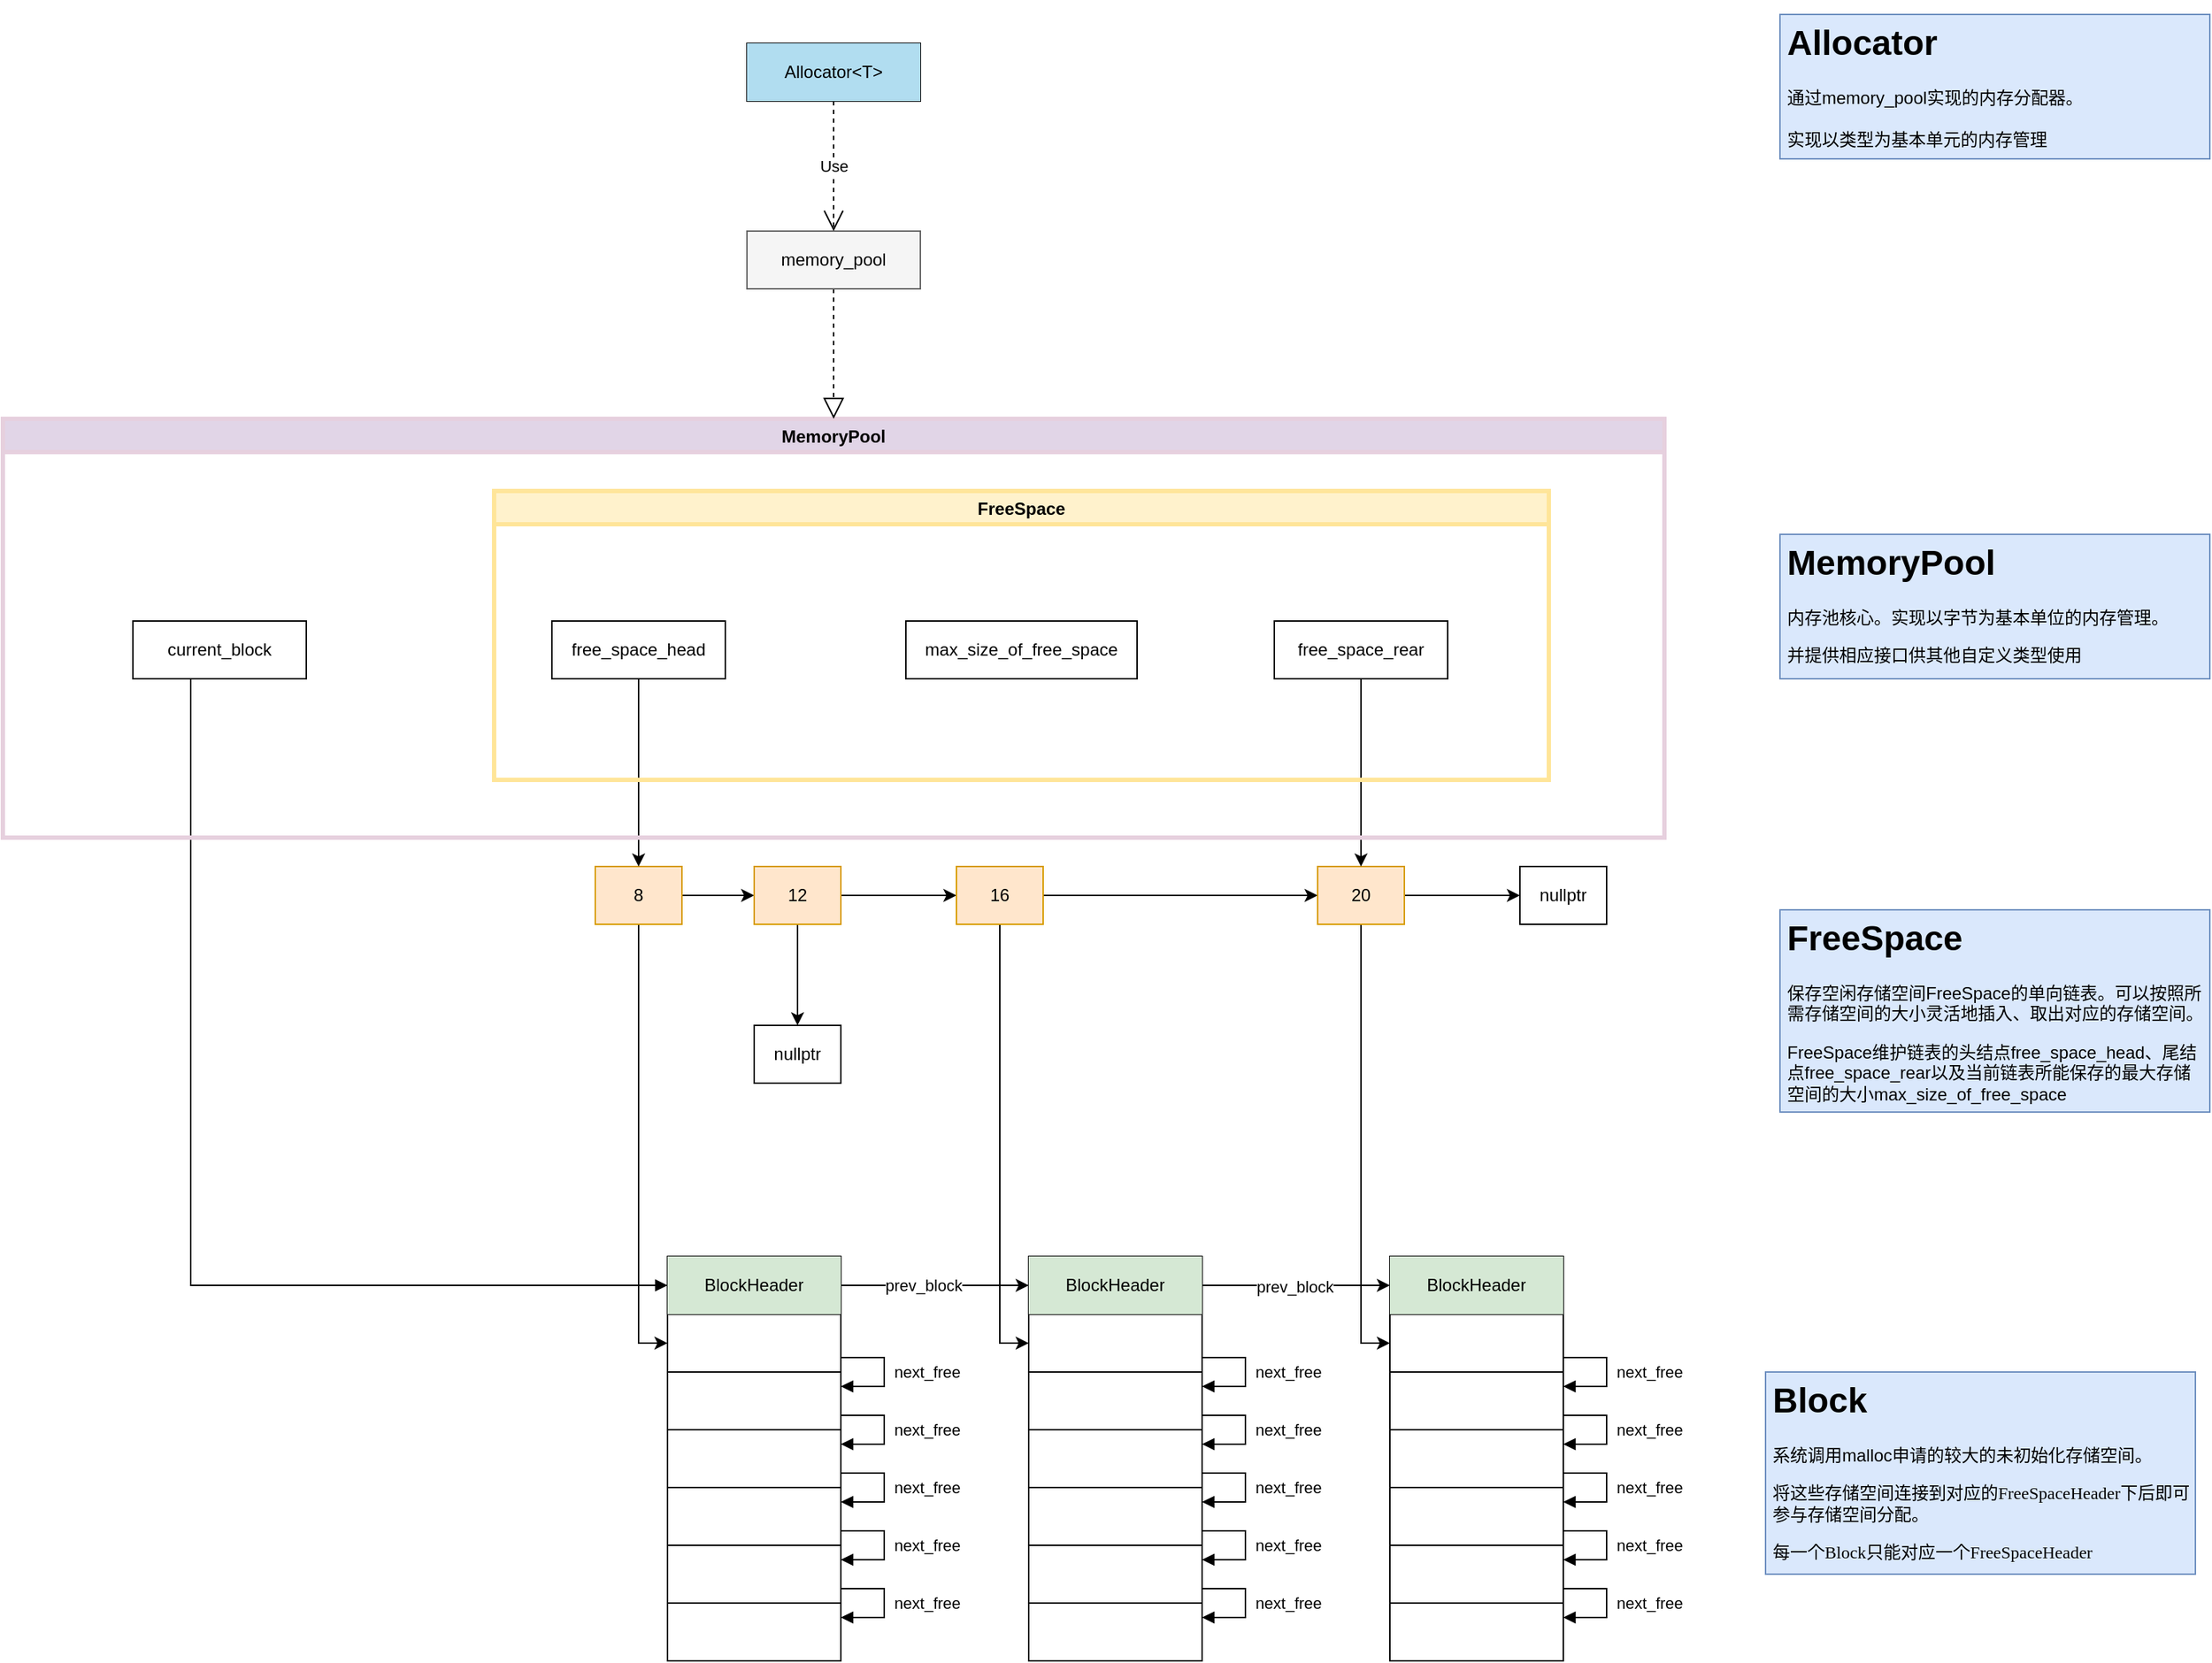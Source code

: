 <mxfile version="23.1.5" type="device">
  <diagram name="第 1 页" id="DGuScUqG852WtrDvt6sy">
    <mxGraphModel dx="2812" dy="2137" grid="1" gridSize="10" guides="1" tooltips="1" connect="1" arrows="1" fold="1" page="1" pageScale="1" pageWidth="827" pageHeight="1169" math="0" shadow="0">
      <root>
        <mxCell id="0" />
        <mxCell id="1" parent="0" />
        <mxCell id="NSBeQm-b7BAjYkCCzyBj-1" value="" style="shape=table;startSize=0;container=1;collapsible=0;childLayout=tableLayout;" vertex="1" parent="1">
          <mxGeometry x="660" y="280" width="120" height="280" as="geometry" />
        </mxCell>
        <mxCell id="NSBeQm-b7BAjYkCCzyBj-2" value="" style="shape=tableRow;horizontal=0;startSize=0;swimlaneHead=0;swimlaneBody=0;strokeColor=inherit;top=0;left=0;bottom=0;right=0;collapsible=0;dropTarget=0;fillColor=none;points=[[0,0.5],[1,0.5]];portConstraint=eastwest;" vertex="1" parent="NSBeQm-b7BAjYkCCzyBj-1">
          <mxGeometry width="120" height="40" as="geometry" />
        </mxCell>
        <mxCell id="NSBeQm-b7BAjYkCCzyBj-3" value="BlockHeader" style="shape=partialRectangle;html=1;whiteSpace=wrap;connectable=0;strokeColor=#82b366;overflow=hidden;fillColor=#d5e8d4;top=0;left=0;bottom=0;right=0;pointerEvents=1;" vertex="1" parent="NSBeQm-b7BAjYkCCzyBj-2">
          <mxGeometry width="120" height="40" as="geometry">
            <mxRectangle width="120" height="40" as="alternateBounds" />
          </mxGeometry>
        </mxCell>
        <mxCell id="NSBeQm-b7BAjYkCCzyBj-4" value="" style="shape=tableRow;horizontal=0;startSize=0;swimlaneHead=0;swimlaneBody=0;strokeColor=inherit;top=0;left=0;bottom=0;right=0;collapsible=0;dropTarget=0;fillColor=none;points=[[0,0.5],[1,0.5]];portConstraint=eastwest;" vertex="1" parent="NSBeQm-b7BAjYkCCzyBj-1">
          <mxGeometry y="40" width="120" height="40" as="geometry" />
        </mxCell>
        <mxCell id="NSBeQm-b7BAjYkCCzyBj-5" value="" style="shape=partialRectangle;html=1;whiteSpace=wrap;connectable=0;strokeColor=inherit;overflow=hidden;fillColor=none;top=0;left=0;bottom=0;right=0;pointerEvents=1;" vertex="1" parent="NSBeQm-b7BAjYkCCzyBj-4">
          <mxGeometry width="120" height="40" as="geometry">
            <mxRectangle width="120" height="40" as="alternateBounds" />
          </mxGeometry>
        </mxCell>
        <mxCell id="NSBeQm-b7BAjYkCCzyBj-6" value="" style="shape=tableRow;horizontal=0;startSize=0;swimlaneHead=0;swimlaneBody=0;strokeColor=inherit;top=0;left=0;bottom=0;right=0;collapsible=0;dropTarget=0;fillColor=none;points=[[0,0.5],[1,0.5]];portConstraint=eastwest;" vertex="1" parent="NSBeQm-b7BAjYkCCzyBj-1">
          <mxGeometry y="80" width="120" height="40" as="geometry" />
        </mxCell>
        <mxCell id="NSBeQm-b7BAjYkCCzyBj-7" value="" style="shape=partialRectangle;html=1;whiteSpace=wrap;connectable=0;strokeColor=inherit;overflow=hidden;fillColor=none;top=0;left=0;bottom=0;right=0;pointerEvents=1;" vertex="1" parent="NSBeQm-b7BAjYkCCzyBj-6">
          <mxGeometry width="120" height="40" as="geometry">
            <mxRectangle width="120" height="40" as="alternateBounds" />
          </mxGeometry>
        </mxCell>
        <mxCell id="NSBeQm-b7BAjYkCCzyBj-8" value="" style="shape=tableRow;horizontal=0;startSize=0;swimlaneHead=0;swimlaneBody=0;strokeColor=inherit;top=0;left=0;bottom=0;right=0;collapsible=0;dropTarget=0;fillColor=none;points=[[0,0.5],[1,0.5]];portConstraint=eastwest;" vertex="1" parent="NSBeQm-b7BAjYkCCzyBj-1">
          <mxGeometry y="120" width="120" height="40" as="geometry" />
        </mxCell>
        <mxCell id="NSBeQm-b7BAjYkCCzyBj-9" value="" style="shape=partialRectangle;html=1;whiteSpace=wrap;connectable=0;strokeColor=inherit;overflow=hidden;fillColor=none;top=0;left=0;bottom=0;right=0;pointerEvents=1;" vertex="1" parent="NSBeQm-b7BAjYkCCzyBj-8">
          <mxGeometry width="120" height="40" as="geometry">
            <mxRectangle width="120" height="40" as="alternateBounds" />
          </mxGeometry>
        </mxCell>
        <mxCell id="NSBeQm-b7BAjYkCCzyBj-10" value="" style="shape=tableRow;horizontal=0;startSize=0;swimlaneHead=0;swimlaneBody=0;strokeColor=inherit;top=0;left=0;bottom=0;right=0;collapsible=0;dropTarget=0;fillColor=none;points=[[0,0.5],[1,0.5]];portConstraint=eastwest;" vertex="1" parent="NSBeQm-b7BAjYkCCzyBj-1">
          <mxGeometry y="160" width="120" height="40" as="geometry" />
        </mxCell>
        <mxCell id="NSBeQm-b7BAjYkCCzyBj-11" value="" style="shape=partialRectangle;html=1;whiteSpace=wrap;connectable=0;strokeColor=inherit;overflow=hidden;fillColor=none;top=0;left=0;bottom=0;right=0;pointerEvents=1;" vertex="1" parent="NSBeQm-b7BAjYkCCzyBj-10">
          <mxGeometry width="120" height="40" as="geometry">
            <mxRectangle width="120" height="40" as="alternateBounds" />
          </mxGeometry>
        </mxCell>
        <mxCell id="NSBeQm-b7BAjYkCCzyBj-12" value="" style="shape=tableRow;horizontal=0;startSize=0;swimlaneHead=0;swimlaneBody=0;strokeColor=inherit;top=0;left=0;bottom=0;right=0;collapsible=0;dropTarget=0;fillColor=none;points=[[0,0.5],[1,0.5]];portConstraint=eastwest;" vertex="1" parent="NSBeQm-b7BAjYkCCzyBj-1">
          <mxGeometry y="200" width="120" height="40" as="geometry" />
        </mxCell>
        <mxCell id="NSBeQm-b7BAjYkCCzyBj-13" value="" style="shape=partialRectangle;html=1;whiteSpace=wrap;connectable=0;strokeColor=inherit;overflow=hidden;fillColor=none;top=0;left=0;bottom=0;right=0;pointerEvents=1;" vertex="1" parent="NSBeQm-b7BAjYkCCzyBj-12">
          <mxGeometry width="120" height="40" as="geometry">
            <mxRectangle width="120" height="40" as="alternateBounds" />
          </mxGeometry>
        </mxCell>
        <mxCell id="NSBeQm-b7BAjYkCCzyBj-14" value="" style="shape=tableRow;horizontal=0;startSize=0;swimlaneHead=0;swimlaneBody=0;strokeColor=inherit;top=0;left=0;bottom=0;right=0;collapsible=0;dropTarget=0;fillColor=none;points=[[0,0.5],[1,0.5]];portConstraint=eastwest;" vertex="1" parent="NSBeQm-b7BAjYkCCzyBj-1">
          <mxGeometry y="240" width="120" height="40" as="geometry" />
        </mxCell>
        <mxCell id="NSBeQm-b7BAjYkCCzyBj-15" value="" style="shape=partialRectangle;html=1;whiteSpace=wrap;connectable=0;strokeColor=inherit;overflow=hidden;fillColor=none;top=0;left=0;bottom=0;right=0;pointerEvents=1;" vertex="1" parent="NSBeQm-b7BAjYkCCzyBj-14">
          <mxGeometry width="120" height="40" as="geometry">
            <mxRectangle width="120" height="40" as="alternateBounds" />
          </mxGeometry>
        </mxCell>
        <mxCell id="NSBeQm-b7BAjYkCCzyBj-130" value="&amp;nbsp;next_free" style="html=1;align=left;spacingLeft=2;endArrow=block;rounded=0;edgeStyle=orthogonalEdgeStyle;curved=0;rounded=0;" edge="1" parent="NSBeQm-b7BAjYkCCzyBj-1" source="NSBeQm-b7BAjYkCCzyBj-4" target="NSBeQm-b7BAjYkCCzyBj-6">
          <mxGeometry relative="1" as="geometry">
            <mxPoint x="120" y="70" as="sourcePoint" />
            <Array as="points">
              <mxPoint x="150" y="70" />
              <mxPoint x="150" y="90" />
            </Array>
            <mxPoint x="120" y="90" as="targetPoint" />
          </mxGeometry>
        </mxCell>
        <mxCell id="NSBeQm-b7BAjYkCCzyBj-131" value="&amp;nbsp;next_free" style="html=1;align=left;spacingLeft=2;endArrow=block;rounded=0;edgeStyle=orthogonalEdgeStyle;curved=0;rounded=0;" edge="1" parent="NSBeQm-b7BAjYkCCzyBj-1" source="NSBeQm-b7BAjYkCCzyBj-6" target="NSBeQm-b7BAjYkCCzyBj-8">
          <mxGeometry relative="1" as="geometry">
            <mxPoint x="120" y="110" as="sourcePoint" />
            <Array as="points">
              <mxPoint x="150" y="110" />
              <mxPoint x="150" y="130" />
            </Array>
            <mxPoint x="120" y="130" as="targetPoint" />
          </mxGeometry>
        </mxCell>
        <mxCell id="NSBeQm-b7BAjYkCCzyBj-132" value="&amp;nbsp;next_free" style="html=1;align=left;spacingLeft=2;endArrow=block;rounded=0;edgeStyle=orthogonalEdgeStyle;curved=0;rounded=0;" edge="1" parent="NSBeQm-b7BAjYkCCzyBj-1" source="NSBeQm-b7BAjYkCCzyBj-8" target="NSBeQm-b7BAjYkCCzyBj-10">
          <mxGeometry relative="1" as="geometry">
            <mxPoint x="120" y="150" as="sourcePoint" />
            <Array as="points">
              <mxPoint x="150" y="150" />
              <mxPoint x="150" y="170" />
            </Array>
            <mxPoint x="120" y="170" as="targetPoint" />
          </mxGeometry>
        </mxCell>
        <mxCell id="NSBeQm-b7BAjYkCCzyBj-133" value="&amp;nbsp;next_free" style="html=1;align=left;spacingLeft=2;endArrow=block;rounded=0;edgeStyle=orthogonalEdgeStyle;curved=0;rounded=0;" edge="1" parent="NSBeQm-b7BAjYkCCzyBj-1" source="NSBeQm-b7BAjYkCCzyBj-10" target="NSBeQm-b7BAjYkCCzyBj-12">
          <mxGeometry relative="1" as="geometry">
            <mxPoint x="120" y="190" as="sourcePoint" />
            <Array as="points">
              <mxPoint x="150" y="190" />
              <mxPoint x="150" y="210" />
            </Array>
            <mxPoint x="120" y="210" as="targetPoint" />
          </mxGeometry>
        </mxCell>
        <mxCell id="NSBeQm-b7BAjYkCCzyBj-134" value="&amp;nbsp;next_free" style="html=1;align=left;spacingLeft=2;endArrow=block;rounded=0;edgeStyle=orthogonalEdgeStyle;curved=0;rounded=0;" edge="1" parent="NSBeQm-b7BAjYkCCzyBj-1" source="NSBeQm-b7BAjYkCCzyBj-12" target="NSBeQm-b7BAjYkCCzyBj-14">
          <mxGeometry relative="1" as="geometry">
            <mxPoint x="120" y="230" as="sourcePoint" />
            <Array as="points">
              <mxPoint x="150" y="230" />
              <mxPoint x="150" y="250" />
            </Array>
            <mxPoint x="120" y="250" as="targetPoint" />
          </mxGeometry>
        </mxCell>
        <mxCell id="NSBeQm-b7BAjYkCCzyBj-16" value="" style="shape=table;startSize=0;container=1;collapsible=0;childLayout=tableLayout;" vertex="1" parent="1">
          <mxGeometry x="410" y="280" width="120" height="280" as="geometry" />
        </mxCell>
        <mxCell id="NSBeQm-b7BAjYkCCzyBj-17" value="" style="shape=tableRow;horizontal=0;startSize=0;swimlaneHead=0;swimlaneBody=0;strokeColor=inherit;top=0;left=0;bottom=0;right=0;collapsible=0;dropTarget=0;fillColor=none;points=[[0,0.5],[1,0.5]];portConstraint=eastwest;" vertex="1" parent="NSBeQm-b7BAjYkCCzyBj-16">
          <mxGeometry width="120" height="40" as="geometry" />
        </mxCell>
        <mxCell id="NSBeQm-b7BAjYkCCzyBj-18" value="BlockHeader" style="shape=partialRectangle;html=1;whiteSpace=wrap;connectable=0;strokeColor=#82b366;overflow=hidden;fillColor=#d5e8d4;top=0;left=0;bottom=0;right=0;pointerEvents=1;" vertex="1" parent="NSBeQm-b7BAjYkCCzyBj-17">
          <mxGeometry width="120" height="40" as="geometry">
            <mxRectangle width="120" height="40" as="alternateBounds" />
          </mxGeometry>
        </mxCell>
        <mxCell id="NSBeQm-b7BAjYkCCzyBj-19" value="" style="shape=tableRow;horizontal=0;startSize=0;swimlaneHead=0;swimlaneBody=0;strokeColor=inherit;top=0;left=0;bottom=0;right=0;collapsible=0;dropTarget=0;fillColor=none;points=[[0,0.5],[1,0.5]];portConstraint=eastwest;" vertex="1" parent="NSBeQm-b7BAjYkCCzyBj-16">
          <mxGeometry y="40" width="120" height="40" as="geometry" />
        </mxCell>
        <mxCell id="NSBeQm-b7BAjYkCCzyBj-20" value="" style="shape=partialRectangle;html=1;whiteSpace=wrap;connectable=0;strokeColor=inherit;overflow=hidden;fillColor=none;top=0;left=0;bottom=0;right=0;pointerEvents=1;" vertex="1" parent="NSBeQm-b7BAjYkCCzyBj-19">
          <mxGeometry width="120" height="40" as="geometry">
            <mxRectangle width="120" height="40" as="alternateBounds" />
          </mxGeometry>
        </mxCell>
        <mxCell id="NSBeQm-b7BAjYkCCzyBj-21" value="" style="shape=tableRow;horizontal=0;startSize=0;swimlaneHead=0;swimlaneBody=0;strokeColor=inherit;top=0;left=0;bottom=0;right=0;collapsible=0;dropTarget=0;fillColor=none;points=[[0,0.5],[1,0.5]];portConstraint=eastwest;" vertex="1" parent="NSBeQm-b7BAjYkCCzyBj-16">
          <mxGeometry y="80" width="120" height="40" as="geometry" />
        </mxCell>
        <mxCell id="NSBeQm-b7BAjYkCCzyBj-22" value="" style="shape=partialRectangle;html=1;whiteSpace=wrap;connectable=0;strokeColor=inherit;overflow=hidden;fillColor=none;top=0;left=0;bottom=0;right=0;pointerEvents=1;" vertex="1" parent="NSBeQm-b7BAjYkCCzyBj-21">
          <mxGeometry width="120" height="40" as="geometry">
            <mxRectangle width="120" height="40" as="alternateBounds" />
          </mxGeometry>
        </mxCell>
        <mxCell id="NSBeQm-b7BAjYkCCzyBj-23" value="" style="shape=tableRow;horizontal=0;startSize=0;swimlaneHead=0;swimlaneBody=0;strokeColor=inherit;top=0;left=0;bottom=0;right=0;collapsible=0;dropTarget=0;fillColor=none;points=[[0,0.5],[1,0.5]];portConstraint=eastwest;" vertex="1" parent="NSBeQm-b7BAjYkCCzyBj-16">
          <mxGeometry y="120" width="120" height="40" as="geometry" />
        </mxCell>
        <mxCell id="NSBeQm-b7BAjYkCCzyBj-24" value="" style="shape=partialRectangle;html=1;whiteSpace=wrap;connectable=0;strokeColor=inherit;overflow=hidden;fillColor=none;top=0;left=0;bottom=0;right=0;pointerEvents=1;" vertex="1" parent="NSBeQm-b7BAjYkCCzyBj-23">
          <mxGeometry width="120" height="40" as="geometry">
            <mxRectangle width="120" height="40" as="alternateBounds" />
          </mxGeometry>
        </mxCell>
        <mxCell id="NSBeQm-b7BAjYkCCzyBj-25" value="" style="shape=tableRow;horizontal=0;startSize=0;swimlaneHead=0;swimlaneBody=0;strokeColor=inherit;top=0;left=0;bottom=0;right=0;collapsible=0;dropTarget=0;fillColor=none;points=[[0,0.5],[1,0.5]];portConstraint=eastwest;" vertex="1" parent="NSBeQm-b7BAjYkCCzyBj-16">
          <mxGeometry y="160" width="120" height="40" as="geometry" />
        </mxCell>
        <mxCell id="NSBeQm-b7BAjYkCCzyBj-26" value="" style="shape=partialRectangle;html=1;whiteSpace=wrap;connectable=0;strokeColor=inherit;overflow=hidden;fillColor=none;top=0;left=0;bottom=0;right=0;pointerEvents=1;" vertex="1" parent="NSBeQm-b7BAjYkCCzyBj-25">
          <mxGeometry width="120" height="40" as="geometry">
            <mxRectangle width="120" height="40" as="alternateBounds" />
          </mxGeometry>
        </mxCell>
        <mxCell id="NSBeQm-b7BAjYkCCzyBj-27" value="" style="shape=tableRow;horizontal=0;startSize=0;swimlaneHead=0;swimlaneBody=0;strokeColor=inherit;top=0;left=0;bottom=0;right=0;collapsible=0;dropTarget=0;fillColor=none;points=[[0,0.5],[1,0.5]];portConstraint=eastwest;" vertex="1" parent="NSBeQm-b7BAjYkCCzyBj-16">
          <mxGeometry y="200" width="120" height="40" as="geometry" />
        </mxCell>
        <mxCell id="NSBeQm-b7BAjYkCCzyBj-28" value="" style="shape=partialRectangle;html=1;whiteSpace=wrap;connectable=0;strokeColor=inherit;overflow=hidden;fillColor=none;top=0;left=0;bottom=0;right=0;pointerEvents=1;" vertex="1" parent="NSBeQm-b7BAjYkCCzyBj-27">
          <mxGeometry width="120" height="40" as="geometry">
            <mxRectangle width="120" height="40" as="alternateBounds" />
          </mxGeometry>
        </mxCell>
        <mxCell id="NSBeQm-b7BAjYkCCzyBj-29" value="" style="shape=tableRow;horizontal=0;startSize=0;swimlaneHead=0;swimlaneBody=0;strokeColor=inherit;top=0;left=0;bottom=0;right=0;collapsible=0;dropTarget=0;fillColor=none;points=[[0,0.5],[1,0.5]];portConstraint=eastwest;" vertex="1" parent="NSBeQm-b7BAjYkCCzyBj-16">
          <mxGeometry y="240" width="120" height="40" as="geometry" />
        </mxCell>
        <mxCell id="NSBeQm-b7BAjYkCCzyBj-30" value="" style="shape=partialRectangle;html=1;whiteSpace=wrap;connectable=0;strokeColor=inherit;overflow=hidden;fillColor=none;top=0;left=0;bottom=0;right=0;pointerEvents=1;" vertex="1" parent="NSBeQm-b7BAjYkCCzyBj-29">
          <mxGeometry width="120" height="40" as="geometry">
            <mxRectangle width="120" height="40" as="alternateBounds" />
          </mxGeometry>
        </mxCell>
        <mxCell id="NSBeQm-b7BAjYkCCzyBj-125" value="&amp;nbsp;next_free" style="html=1;align=left;spacingLeft=2;endArrow=block;rounded=0;edgeStyle=orthogonalEdgeStyle;curved=0;rounded=0;" edge="1" parent="NSBeQm-b7BAjYkCCzyBj-16" source="NSBeQm-b7BAjYkCCzyBj-19" target="NSBeQm-b7BAjYkCCzyBj-21">
          <mxGeometry relative="1" as="geometry">
            <mxPoint x="120" y="70" as="sourcePoint" />
            <Array as="points">
              <mxPoint x="150" y="70" />
              <mxPoint x="150" y="90" />
            </Array>
            <mxPoint x="120" y="90" as="targetPoint" />
          </mxGeometry>
        </mxCell>
        <mxCell id="NSBeQm-b7BAjYkCCzyBj-126" value="&amp;nbsp;next_free" style="html=1;align=left;spacingLeft=2;endArrow=block;rounded=0;edgeStyle=orthogonalEdgeStyle;curved=0;rounded=0;" edge="1" parent="NSBeQm-b7BAjYkCCzyBj-16" source="NSBeQm-b7BAjYkCCzyBj-21" target="NSBeQm-b7BAjYkCCzyBj-23">
          <mxGeometry relative="1" as="geometry">
            <mxPoint x="120" y="110" as="sourcePoint" />
            <Array as="points">
              <mxPoint x="150" y="110" />
              <mxPoint x="150" y="130" />
            </Array>
            <mxPoint x="120" y="130" as="targetPoint" />
          </mxGeometry>
        </mxCell>
        <mxCell id="NSBeQm-b7BAjYkCCzyBj-127" value="&amp;nbsp;next_free" style="html=1;align=left;spacingLeft=2;endArrow=block;rounded=0;edgeStyle=orthogonalEdgeStyle;curved=0;rounded=0;" edge="1" parent="NSBeQm-b7BAjYkCCzyBj-16" source="NSBeQm-b7BAjYkCCzyBj-23" target="NSBeQm-b7BAjYkCCzyBj-25">
          <mxGeometry relative="1" as="geometry">
            <mxPoint x="120" y="150" as="sourcePoint" />
            <Array as="points">
              <mxPoint x="150" y="150" />
              <mxPoint x="150" y="170" />
            </Array>
            <mxPoint x="120" y="170" as="targetPoint" />
          </mxGeometry>
        </mxCell>
        <mxCell id="NSBeQm-b7BAjYkCCzyBj-128" value="&amp;nbsp;next_free" style="html=1;align=left;spacingLeft=2;endArrow=block;rounded=0;edgeStyle=orthogonalEdgeStyle;curved=0;rounded=0;" edge="1" parent="NSBeQm-b7BAjYkCCzyBj-16" source="NSBeQm-b7BAjYkCCzyBj-25" target="NSBeQm-b7BAjYkCCzyBj-27">
          <mxGeometry relative="1" as="geometry">
            <mxPoint x="120" y="190" as="sourcePoint" />
            <Array as="points">
              <mxPoint x="150" y="190" />
              <mxPoint x="150" y="210" />
            </Array>
            <mxPoint x="120" y="210" as="targetPoint" />
          </mxGeometry>
        </mxCell>
        <mxCell id="NSBeQm-b7BAjYkCCzyBj-129" value="&amp;nbsp;next_free" style="html=1;align=left;spacingLeft=2;endArrow=block;rounded=0;edgeStyle=orthogonalEdgeStyle;curved=0;rounded=0;" edge="1" parent="NSBeQm-b7BAjYkCCzyBj-16" source="NSBeQm-b7BAjYkCCzyBj-27" target="NSBeQm-b7BAjYkCCzyBj-29">
          <mxGeometry relative="1" as="geometry">
            <mxPoint x="120" y="230" as="sourcePoint" />
            <Array as="points">
              <mxPoint x="150" y="230" />
              <mxPoint x="150" y="250" />
            </Array>
            <mxPoint x="120" y="250" as="targetPoint" />
          </mxGeometry>
        </mxCell>
        <mxCell id="NSBeQm-b7BAjYkCCzyBj-31" value="" style="shape=table;startSize=0;container=1;collapsible=0;childLayout=tableLayout;" vertex="1" parent="1">
          <mxGeometry x="160" y="280" width="120" height="280" as="geometry" />
        </mxCell>
        <mxCell id="NSBeQm-b7BAjYkCCzyBj-32" value="" style="shape=tableRow;horizontal=0;startSize=0;swimlaneHead=0;swimlaneBody=0;strokeColor=inherit;top=0;left=0;bottom=0;right=0;collapsible=0;dropTarget=0;fillColor=none;points=[[0,0.5],[1,0.5]];portConstraint=eastwest;" vertex="1" parent="NSBeQm-b7BAjYkCCzyBj-31">
          <mxGeometry width="120" height="40" as="geometry" />
        </mxCell>
        <mxCell id="NSBeQm-b7BAjYkCCzyBj-33" value="BlockHeader" style="shape=partialRectangle;html=1;whiteSpace=wrap;connectable=0;strokeColor=#82b366;overflow=hidden;fillColor=#d5e8d4;top=0;left=0;bottom=0;right=0;pointerEvents=1;" vertex="1" parent="NSBeQm-b7BAjYkCCzyBj-32">
          <mxGeometry width="120" height="40" as="geometry">
            <mxRectangle width="120" height="40" as="alternateBounds" />
          </mxGeometry>
        </mxCell>
        <mxCell id="NSBeQm-b7BAjYkCCzyBj-34" value="" style="shape=tableRow;horizontal=0;startSize=0;swimlaneHead=0;swimlaneBody=0;strokeColor=inherit;top=0;left=0;bottom=0;right=0;collapsible=0;dropTarget=0;fillColor=none;points=[[0,0.5],[1,0.5]];portConstraint=eastwest;" vertex="1" parent="NSBeQm-b7BAjYkCCzyBj-31">
          <mxGeometry y="40" width="120" height="40" as="geometry" />
        </mxCell>
        <mxCell id="NSBeQm-b7BAjYkCCzyBj-35" value="" style="shape=partialRectangle;html=1;whiteSpace=wrap;connectable=0;strokeColor=inherit;overflow=hidden;fillColor=none;top=0;left=0;bottom=0;right=0;pointerEvents=1;" vertex="1" parent="NSBeQm-b7BAjYkCCzyBj-34">
          <mxGeometry width="120" height="40" as="geometry">
            <mxRectangle width="120" height="40" as="alternateBounds" />
          </mxGeometry>
        </mxCell>
        <mxCell id="NSBeQm-b7BAjYkCCzyBj-36" value="" style="shape=tableRow;horizontal=0;startSize=0;swimlaneHead=0;swimlaneBody=0;strokeColor=inherit;top=0;left=0;bottom=0;right=0;collapsible=0;dropTarget=0;fillColor=none;points=[[0,0.5],[1,0.5]];portConstraint=eastwest;" vertex="1" parent="NSBeQm-b7BAjYkCCzyBj-31">
          <mxGeometry y="80" width="120" height="40" as="geometry" />
        </mxCell>
        <mxCell id="NSBeQm-b7BAjYkCCzyBj-37" value="" style="shape=partialRectangle;html=1;whiteSpace=wrap;connectable=0;strokeColor=inherit;overflow=hidden;fillColor=none;top=0;left=0;bottom=0;right=0;pointerEvents=1;" vertex="1" parent="NSBeQm-b7BAjYkCCzyBj-36">
          <mxGeometry width="120" height="40" as="geometry">
            <mxRectangle width="120" height="40" as="alternateBounds" />
          </mxGeometry>
        </mxCell>
        <mxCell id="NSBeQm-b7BAjYkCCzyBj-38" value="" style="shape=tableRow;horizontal=0;startSize=0;swimlaneHead=0;swimlaneBody=0;strokeColor=inherit;top=0;left=0;bottom=0;right=0;collapsible=0;dropTarget=0;fillColor=none;points=[[0,0.5],[1,0.5]];portConstraint=eastwest;" vertex="1" parent="NSBeQm-b7BAjYkCCzyBj-31">
          <mxGeometry y="120" width="120" height="40" as="geometry" />
        </mxCell>
        <mxCell id="NSBeQm-b7BAjYkCCzyBj-39" value="" style="shape=partialRectangle;html=1;whiteSpace=wrap;connectable=0;strokeColor=inherit;overflow=hidden;fillColor=none;top=0;left=0;bottom=0;right=0;pointerEvents=1;" vertex="1" parent="NSBeQm-b7BAjYkCCzyBj-38">
          <mxGeometry width="120" height="40" as="geometry">
            <mxRectangle width="120" height="40" as="alternateBounds" />
          </mxGeometry>
        </mxCell>
        <mxCell id="NSBeQm-b7BAjYkCCzyBj-40" value="" style="shape=tableRow;horizontal=0;startSize=0;swimlaneHead=0;swimlaneBody=0;strokeColor=inherit;top=0;left=0;bottom=0;right=0;collapsible=0;dropTarget=0;fillColor=none;points=[[0,0.5],[1,0.5]];portConstraint=eastwest;" vertex="1" parent="NSBeQm-b7BAjYkCCzyBj-31">
          <mxGeometry y="160" width="120" height="40" as="geometry" />
        </mxCell>
        <mxCell id="NSBeQm-b7BAjYkCCzyBj-41" value="" style="shape=partialRectangle;html=1;whiteSpace=wrap;connectable=0;strokeColor=inherit;overflow=hidden;fillColor=none;top=0;left=0;bottom=0;right=0;pointerEvents=1;" vertex="1" parent="NSBeQm-b7BAjYkCCzyBj-40">
          <mxGeometry width="120" height="40" as="geometry">
            <mxRectangle width="120" height="40" as="alternateBounds" />
          </mxGeometry>
        </mxCell>
        <mxCell id="NSBeQm-b7BAjYkCCzyBj-42" value="" style="shape=tableRow;horizontal=0;startSize=0;swimlaneHead=0;swimlaneBody=0;strokeColor=inherit;top=0;left=0;bottom=0;right=0;collapsible=0;dropTarget=0;fillColor=none;points=[[0,0.5],[1,0.5]];portConstraint=eastwest;" vertex="1" parent="NSBeQm-b7BAjYkCCzyBj-31">
          <mxGeometry y="200" width="120" height="40" as="geometry" />
        </mxCell>
        <mxCell id="NSBeQm-b7BAjYkCCzyBj-43" value="" style="shape=partialRectangle;html=1;whiteSpace=wrap;connectable=0;strokeColor=inherit;overflow=hidden;fillColor=none;top=0;left=0;bottom=0;right=0;pointerEvents=1;" vertex="1" parent="NSBeQm-b7BAjYkCCzyBj-42">
          <mxGeometry width="120" height="40" as="geometry">
            <mxRectangle width="120" height="40" as="alternateBounds" />
          </mxGeometry>
        </mxCell>
        <mxCell id="NSBeQm-b7BAjYkCCzyBj-44" value="" style="shape=tableRow;horizontal=0;startSize=0;swimlaneHead=0;swimlaneBody=0;strokeColor=inherit;top=0;left=0;bottom=0;right=0;collapsible=0;dropTarget=0;fillColor=none;points=[[0,0.5],[1,0.5]];portConstraint=eastwest;" vertex="1" parent="NSBeQm-b7BAjYkCCzyBj-31">
          <mxGeometry y="240" width="120" height="40" as="geometry" />
        </mxCell>
        <mxCell id="NSBeQm-b7BAjYkCCzyBj-45" value="" style="shape=partialRectangle;html=1;whiteSpace=wrap;connectable=0;strokeColor=inherit;overflow=hidden;fillColor=none;top=0;left=0;bottom=0;right=0;pointerEvents=1;" vertex="1" parent="NSBeQm-b7BAjYkCCzyBj-44">
          <mxGeometry width="120" height="40" as="geometry">
            <mxRectangle width="120" height="40" as="alternateBounds" />
          </mxGeometry>
        </mxCell>
        <mxCell id="NSBeQm-b7BAjYkCCzyBj-119" value="&amp;nbsp;next_free" style="html=1;align=left;spacingLeft=2;endArrow=block;rounded=0;edgeStyle=orthogonalEdgeStyle;curved=0;rounded=0;" edge="1" target="NSBeQm-b7BAjYkCCzyBj-36" parent="NSBeQm-b7BAjYkCCzyBj-31" source="NSBeQm-b7BAjYkCCzyBj-34">
          <mxGeometry relative="1" as="geometry">
            <mxPoint x="170" y="70" as="sourcePoint" />
            <Array as="points">
              <mxPoint x="150" y="70" />
              <mxPoint x="150" y="90" />
            </Array>
            <mxPoint x="175" y="100" as="targetPoint" />
          </mxGeometry>
        </mxCell>
        <mxCell id="NSBeQm-b7BAjYkCCzyBj-120" value="&amp;nbsp;next_free" style="html=1;align=left;spacingLeft=2;endArrow=block;rounded=0;edgeStyle=orthogonalEdgeStyle;curved=0;rounded=0;" edge="1" parent="NSBeQm-b7BAjYkCCzyBj-31" source="NSBeQm-b7BAjYkCCzyBj-36" target="NSBeQm-b7BAjYkCCzyBj-38">
          <mxGeometry relative="1" as="geometry">
            <mxPoint x="120" y="110" as="sourcePoint" />
            <Array as="points">
              <mxPoint x="150" y="110" />
              <mxPoint x="150" y="130" />
            </Array>
            <mxPoint x="120" y="130" as="targetPoint" />
          </mxGeometry>
        </mxCell>
        <mxCell id="NSBeQm-b7BAjYkCCzyBj-122" value="&amp;nbsp;next_free" style="html=1;align=left;spacingLeft=2;endArrow=block;rounded=0;edgeStyle=orthogonalEdgeStyle;curved=0;rounded=0;" edge="1" parent="NSBeQm-b7BAjYkCCzyBj-31" source="NSBeQm-b7BAjYkCCzyBj-38" target="NSBeQm-b7BAjYkCCzyBj-40">
          <mxGeometry relative="1" as="geometry">
            <mxPoint x="120" y="150" as="sourcePoint" />
            <Array as="points">
              <mxPoint x="150" y="150" />
              <mxPoint x="150" y="170" />
            </Array>
            <mxPoint x="120" y="170" as="targetPoint" />
          </mxGeometry>
        </mxCell>
        <mxCell id="NSBeQm-b7BAjYkCCzyBj-123" value="&amp;nbsp;next_free" style="html=1;align=left;spacingLeft=2;endArrow=block;rounded=0;edgeStyle=orthogonalEdgeStyle;curved=0;rounded=0;" edge="1" parent="NSBeQm-b7BAjYkCCzyBj-31" source="NSBeQm-b7BAjYkCCzyBj-40" target="NSBeQm-b7BAjYkCCzyBj-42">
          <mxGeometry relative="1" as="geometry">
            <mxPoint x="120" y="190" as="sourcePoint" />
            <Array as="points">
              <mxPoint x="150" y="190" />
              <mxPoint x="150" y="210" />
            </Array>
            <mxPoint x="120" y="210" as="targetPoint" />
          </mxGeometry>
        </mxCell>
        <mxCell id="NSBeQm-b7BAjYkCCzyBj-124" value="&amp;nbsp;next_free" style="html=1;align=left;spacingLeft=2;endArrow=block;rounded=0;edgeStyle=orthogonalEdgeStyle;curved=0;rounded=0;" edge="1" parent="NSBeQm-b7BAjYkCCzyBj-31" source="NSBeQm-b7BAjYkCCzyBj-42" target="NSBeQm-b7BAjYkCCzyBj-44">
          <mxGeometry relative="1" as="geometry">
            <mxPoint x="120" y="230" as="sourcePoint" />
            <Array as="points">
              <mxPoint x="150" y="230" />
              <mxPoint x="150" y="250" />
            </Array>
            <mxPoint x="120" y="250" as="targetPoint" />
          </mxGeometry>
        </mxCell>
        <mxCell id="NSBeQm-b7BAjYkCCzyBj-46" value="&lt;h1&gt;Block&lt;/h1&gt;&lt;p style=&quot;line-height: 120%;&quot;&gt;&lt;font face=&quot;Helvetica&quot; style=&quot;font-size: 12px;&quot;&gt;系统调用malloc申请的较大的未初始化存储空间。&lt;/font&gt;&lt;/p&gt;&lt;p style=&quot;line-height: 120%;&quot;&gt;&lt;font face=&quot;EFF1_rmkKnC-gxCpHqBh&quot; style=&quot;font-size: 12px;&quot;&gt;将这些存储空间连接到对应的FreeSpaceHeader下后即可参与存储空间分配。&lt;/font&gt;&lt;/p&gt;&lt;p style=&quot;line-height: 120%;&quot;&gt;&lt;span style=&quot;background-color: initial;&quot;&gt;&lt;font face=&quot;EFF1_rmkKnC-gxCpHqBh&quot; style=&quot;font-size: 12px;&quot;&gt;每一个Block只能对应一个FreeSpaceHeader&lt;/font&gt;&lt;/span&gt;&lt;/p&gt;" style="text;html=1;spacing=5;spacingTop=-20;whiteSpace=wrap;overflow=hidden;rounded=0;fillColor=#dae8fc;strokeColor=#6c8ebf;" vertex="1" parent="1">
          <mxGeometry x="920" y="360" width="297.5" height="140" as="geometry" />
        </mxCell>
        <mxCell id="NSBeQm-b7BAjYkCCzyBj-47" value="" style="endArrow=classic;html=1;rounded=0;" edge="1" parent="1" source="NSBeQm-b7BAjYkCCzyBj-32" target="NSBeQm-b7BAjYkCCzyBj-17">
          <mxGeometry width="50" height="50" relative="1" as="geometry">
            <mxPoint x="500" y="420" as="sourcePoint" />
            <mxPoint x="550" y="370" as="targetPoint" />
          </mxGeometry>
        </mxCell>
        <mxCell id="NSBeQm-b7BAjYkCCzyBj-49" value="prev_block" style="edgeLabel;html=1;align=center;verticalAlign=middle;resizable=0;points=[];" vertex="1" connectable="0" parent="NSBeQm-b7BAjYkCCzyBj-47">
          <mxGeometry x="-0.133" relative="1" as="geometry">
            <mxPoint as="offset" />
          </mxGeometry>
        </mxCell>
        <mxCell id="NSBeQm-b7BAjYkCCzyBj-48" value="" style="endArrow=classic;html=1;rounded=0;" edge="1" parent="1" source="NSBeQm-b7BAjYkCCzyBj-17" target="NSBeQm-b7BAjYkCCzyBj-2">
          <mxGeometry width="50" height="50" relative="1" as="geometry">
            <mxPoint x="500" y="420" as="sourcePoint" />
            <mxPoint x="550" y="370" as="targetPoint" />
          </mxGeometry>
        </mxCell>
        <mxCell id="NSBeQm-b7BAjYkCCzyBj-50" value="prev_block" style="edgeLabel;html=1;align=center;verticalAlign=middle;resizable=0;points=[];" vertex="1" connectable="0" parent="NSBeQm-b7BAjYkCCzyBj-48">
          <mxGeometry x="-0.022" y="-1" relative="1" as="geometry">
            <mxPoint as="offset" />
          </mxGeometry>
        </mxCell>
        <mxCell id="NSBeQm-b7BAjYkCCzyBj-60" value="" style="edgeStyle=orthogonalEdgeStyle;rounded=0;orthogonalLoop=1;jettySize=auto;html=1;" edge="1" parent="1" source="NSBeQm-b7BAjYkCCzyBj-52" target="NSBeQm-b7BAjYkCCzyBj-57">
          <mxGeometry relative="1" as="geometry" />
        </mxCell>
        <mxCell id="NSBeQm-b7BAjYkCCzyBj-78" value="" style="edgeStyle=orthogonalEdgeStyle;rounded=0;orthogonalLoop=1;jettySize=auto;html=1;entryX=0;entryY=0.5;entryDx=0;entryDy=0;" edge="1" parent="1" source="NSBeQm-b7BAjYkCCzyBj-52" target="NSBeQm-b7BAjYkCCzyBj-34">
          <mxGeometry relative="1" as="geometry">
            <mxPoint x="220" y="130" as="targetPoint" />
          </mxGeometry>
        </mxCell>
        <mxCell id="NSBeQm-b7BAjYkCCzyBj-52" value="" style="shape=table;startSize=0;container=1;collapsible=0;childLayout=tableLayout;fillColor=#ffe6cc;strokeColor=#d79b00;" vertex="1" parent="1">
          <mxGeometry x="110" y="10" width="60" height="40" as="geometry" />
        </mxCell>
        <mxCell id="NSBeQm-b7BAjYkCCzyBj-53" value="" style="shape=tableRow;horizontal=0;startSize=0;swimlaneHead=0;swimlaneBody=0;strokeColor=inherit;top=0;left=0;bottom=0;right=0;collapsible=0;dropTarget=0;fillColor=none;points=[[0,0.5],[1,0.5]];portConstraint=eastwest;" vertex="1" parent="NSBeQm-b7BAjYkCCzyBj-52">
          <mxGeometry width="60" height="40" as="geometry" />
        </mxCell>
        <mxCell id="NSBeQm-b7BAjYkCCzyBj-54" value="8" style="shape=partialRectangle;html=1;whiteSpace=wrap;connectable=0;strokeColor=inherit;overflow=hidden;fillColor=none;top=0;left=0;bottom=0;right=0;pointerEvents=1;" vertex="1" parent="NSBeQm-b7BAjYkCCzyBj-53">
          <mxGeometry width="60" height="40" as="geometry">
            <mxRectangle width="60" height="40" as="alternateBounds" />
          </mxGeometry>
        </mxCell>
        <mxCell id="NSBeQm-b7BAjYkCCzyBj-64" value="" style="edgeStyle=orthogonalEdgeStyle;rounded=0;orthogonalLoop=1;jettySize=auto;html=1;" edge="1" parent="1" source="NSBeQm-b7BAjYkCCzyBj-57" target="NSBeQm-b7BAjYkCCzyBj-61">
          <mxGeometry relative="1" as="geometry" />
        </mxCell>
        <mxCell id="NSBeQm-b7BAjYkCCzyBj-82" value="" style="edgeStyle=orthogonalEdgeStyle;rounded=0;orthogonalLoop=1;jettySize=auto;html=1;" edge="1" parent="1" source="NSBeQm-b7BAjYkCCzyBj-57" target="NSBeQm-b7BAjYkCCzyBj-79">
          <mxGeometry relative="1" as="geometry" />
        </mxCell>
        <mxCell id="NSBeQm-b7BAjYkCCzyBj-57" value="" style="shape=table;startSize=0;container=1;collapsible=0;childLayout=tableLayout;fillColor=#ffe6cc;strokeColor=#d79b00;" vertex="1" parent="1">
          <mxGeometry x="220" y="10" width="60" height="40" as="geometry" />
        </mxCell>
        <mxCell id="NSBeQm-b7BAjYkCCzyBj-58" value="" style="shape=tableRow;horizontal=0;startSize=0;swimlaneHead=0;swimlaneBody=0;strokeColor=inherit;top=0;left=0;bottom=0;right=0;collapsible=0;dropTarget=0;fillColor=none;points=[[0,0.5],[1,0.5]];portConstraint=eastwest;" vertex="1" parent="NSBeQm-b7BAjYkCCzyBj-57">
          <mxGeometry width="60" height="40" as="geometry" />
        </mxCell>
        <mxCell id="NSBeQm-b7BAjYkCCzyBj-59" value="12" style="shape=partialRectangle;html=1;whiteSpace=wrap;connectable=0;strokeColor=inherit;overflow=hidden;fillColor=none;top=0;left=0;bottom=0;right=0;pointerEvents=1;" vertex="1" parent="NSBeQm-b7BAjYkCCzyBj-58">
          <mxGeometry width="60" height="40" as="geometry">
            <mxRectangle width="60" height="40" as="alternateBounds" />
          </mxGeometry>
        </mxCell>
        <mxCell id="NSBeQm-b7BAjYkCCzyBj-68" value="" style="edgeStyle=orthogonalEdgeStyle;rounded=0;orthogonalLoop=1;jettySize=auto;html=1;" edge="1" parent="1" source="NSBeQm-b7BAjYkCCzyBj-61" target="NSBeQm-b7BAjYkCCzyBj-65">
          <mxGeometry relative="1" as="geometry" />
        </mxCell>
        <mxCell id="NSBeQm-b7BAjYkCCzyBj-86" value="" style="edgeStyle=orthogonalEdgeStyle;rounded=0;orthogonalLoop=1;jettySize=auto;html=1;entryX=0;entryY=0.5;entryDx=0;entryDy=0;" edge="1" parent="1" source="NSBeQm-b7BAjYkCCzyBj-61" target="NSBeQm-b7BAjYkCCzyBj-19">
          <mxGeometry relative="1" as="geometry">
            <mxPoint x="500" y="130" as="targetPoint" />
          </mxGeometry>
        </mxCell>
        <mxCell id="NSBeQm-b7BAjYkCCzyBj-61" value="" style="shape=table;startSize=0;container=1;collapsible=0;childLayout=tableLayout;fillColor=#ffe6cc;strokeColor=#d79b00;" vertex="1" parent="1">
          <mxGeometry x="360" y="10" width="60" height="40" as="geometry" />
        </mxCell>
        <mxCell id="NSBeQm-b7BAjYkCCzyBj-62" value="" style="shape=tableRow;horizontal=0;startSize=0;swimlaneHead=0;swimlaneBody=0;strokeColor=inherit;top=0;left=0;bottom=0;right=0;collapsible=0;dropTarget=0;fillColor=none;points=[[0,0.5],[1,0.5]];portConstraint=eastwest;" vertex="1" parent="NSBeQm-b7BAjYkCCzyBj-61">
          <mxGeometry width="60" height="40" as="geometry" />
        </mxCell>
        <mxCell id="NSBeQm-b7BAjYkCCzyBj-63" value="16" style="shape=partialRectangle;html=1;whiteSpace=wrap;connectable=0;strokeColor=inherit;overflow=hidden;fillColor=none;top=0;left=0;bottom=0;right=0;pointerEvents=1;" vertex="1" parent="NSBeQm-b7BAjYkCCzyBj-62">
          <mxGeometry width="60" height="40" as="geometry">
            <mxRectangle width="60" height="40" as="alternateBounds" />
          </mxGeometry>
        </mxCell>
        <mxCell id="NSBeQm-b7BAjYkCCzyBj-74" value="" style="edgeStyle=orthogonalEdgeStyle;rounded=0;orthogonalLoop=1;jettySize=auto;html=1;" edge="1" parent="1" source="NSBeQm-b7BAjYkCCzyBj-65" target="NSBeQm-b7BAjYkCCzyBj-71">
          <mxGeometry relative="1" as="geometry" />
        </mxCell>
        <mxCell id="NSBeQm-b7BAjYkCCzyBj-90" value="" style="edgeStyle=orthogonalEdgeStyle;rounded=0;orthogonalLoop=1;jettySize=auto;html=1;entryX=0;entryY=0.5;entryDx=0;entryDy=0;" edge="1" parent="1" source="NSBeQm-b7BAjYkCCzyBj-65" target="NSBeQm-b7BAjYkCCzyBj-4">
          <mxGeometry relative="1" as="geometry">
            <mxPoint x="640" y="130" as="targetPoint" />
          </mxGeometry>
        </mxCell>
        <mxCell id="NSBeQm-b7BAjYkCCzyBj-65" value="" style="shape=table;startSize=0;container=1;collapsible=0;childLayout=tableLayout;fillColor=#ffe6cc;strokeColor=#d79b00;" vertex="1" parent="1">
          <mxGeometry x="610" y="10" width="60" height="40" as="geometry" />
        </mxCell>
        <mxCell id="NSBeQm-b7BAjYkCCzyBj-66" value="" style="shape=tableRow;horizontal=0;startSize=0;swimlaneHead=0;swimlaneBody=0;strokeColor=inherit;top=0;left=0;bottom=0;right=0;collapsible=0;dropTarget=0;fillColor=none;points=[[0,0.5],[1,0.5]];portConstraint=eastwest;" vertex="1" parent="NSBeQm-b7BAjYkCCzyBj-65">
          <mxGeometry width="60" height="40" as="geometry" />
        </mxCell>
        <mxCell id="NSBeQm-b7BAjYkCCzyBj-67" value="20" style="shape=partialRectangle;html=1;whiteSpace=wrap;connectable=0;strokeColor=inherit;overflow=hidden;fillColor=none;top=0;left=0;bottom=0;right=0;pointerEvents=1;" vertex="1" parent="NSBeQm-b7BAjYkCCzyBj-66">
          <mxGeometry width="60" height="40" as="geometry">
            <mxRectangle width="60" height="40" as="alternateBounds" />
          </mxGeometry>
        </mxCell>
        <mxCell id="NSBeQm-b7BAjYkCCzyBj-71" value="" style="shape=table;startSize=0;container=1;collapsible=0;childLayout=tableLayout;" vertex="1" parent="1">
          <mxGeometry x="750" y="10" width="60" height="40" as="geometry" />
        </mxCell>
        <mxCell id="NSBeQm-b7BAjYkCCzyBj-72" value="" style="shape=tableRow;horizontal=0;startSize=0;swimlaneHead=0;swimlaneBody=0;strokeColor=inherit;top=0;left=0;bottom=0;right=0;collapsible=0;dropTarget=0;fillColor=none;points=[[0,0.5],[1,0.5]];portConstraint=eastwest;" vertex="1" parent="NSBeQm-b7BAjYkCCzyBj-71">
          <mxGeometry width="60" height="40" as="geometry" />
        </mxCell>
        <mxCell id="NSBeQm-b7BAjYkCCzyBj-73" value="nullptr" style="shape=partialRectangle;html=1;whiteSpace=wrap;connectable=0;strokeColor=inherit;overflow=hidden;fillColor=none;top=0;left=0;bottom=0;right=0;pointerEvents=1;" vertex="1" parent="NSBeQm-b7BAjYkCCzyBj-72">
          <mxGeometry width="60" height="40" as="geometry">
            <mxRectangle width="60" height="40" as="alternateBounds" />
          </mxGeometry>
        </mxCell>
        <mxCell id="NSBeQm-b7BAjYkCCzyBj-79" value="" style="shape=table;startSize=0;container=1;collapsible=0;childLayout=tableLayout;" vertex="1" parent="1">
          <mxGeometry x="220" y="120" width="60" height="40" as="geometry" />
        </mxCell>
        <mxCell id="NSBeQm-b7BAjYkCCzyBj-80" value="" style="shape=tableRow;horizontal=0;startSize=0;swimlaneHead=0;swimlaneBody=0;strokeColor=inherit;top=0;left=0;bottom=0;right=0;collapsible=0;dropTarget=0;fillColor=none;points=[[0,0.5],[1,0.5]];portConstraint=eastwest;" vertex="1" parent="NSBeQm-b7BAjYkCCzyBj-79">
          <mxGeometry width="60" height="40" as="geometry" />
        </mxCell>
        <mxCell id="NSBeQm-b7BAjYkCCzyBj-81" value="nullptr" style="shape=partialRectangle;html=1;whiteSpace=wrap;connectable=0;strokeColor=inherit;overflow=hidden;fillColor=none;top=0;left=0;bottom=0;right=0;pointerEvents=1;" vertex="1" parent="NSBeQm-b7BAjYkCCzyBj-80">
          <mxGeometry width="60" height="40" as="geometry">
            <mxRectangle width="60" height="40" as="alternateBounds" />
          </mxGeometry>
        </mxCell>
        <mxCell id="NSBeQm-b7BAjYkCCzyBj-105" value="" style="endArrow=classic;html=1;rounded=0;" edge="1" parent="1" source="NSBeQm-b7BAjYkCCzyBj-92" target="NSBeQm-b7BAjYkCCzyBj-53">
          <mxGeometry width="50" height="50" relative="1" as="geometry">
            <mxPoint x="540" y="70" as="sourcePoint" />
            <mxPoint x="590" y="20" as="targetPoint" />
          </mxGeometry>
        </mxCell>
        <mxCell id="NSBeQm-b7BAjYkCCzyBj-106" value="" style="endArrow=classic;html=1;rounded=0;" edge="1" parent="1" source="NSBeQm-b7BAjYkCCzyBj-95" target="NSBeQm-b7BAjYkCCzyBj-66">
          <mxGeometry width="50" height="50" relative="1" as="geometry">
            <mxPoint x="540" y="70" as="sourcePoint" />
            <mxPoint x="590" y="20" as="targetPoint" />
          </mxGeometry>
        </mxCell>
        <mxCell id="NSBeQm-b7BAjYkCCzyBj-108" value="&lt;h1&gt;FreeSpace&lt;/h1&gt;&lt;p&gt;保存空闲存储空间FreeSpace的单向链表。可以按照所需存储空间的大小灵活地插入、取出对应的存储空间。&lt;/p&gt;&lt;p&gt;FreeSpace维护链表的头结点free_space_head、尾结点free_space_rear以及当前链表所能保存的最大存储空间的大小max_size_of_free_space&lt;/p&gt;" style="text;html=1;spacing=5;spacingTop=-20;whiteSpace=wrap;overflow=hidden;rounded=0;fillColor=#dae8fc;strokeColor=#6c8ebf;fontFamily=Helvetica;fontSize=12;fontColor=default;" vertex="1" parent="1">
          <mxGeometry x="930" y="40" width="297.5" height="140" as="geometry" />
        </mxCell>
        <mxCell id="NSBeQm-b7BAjYkCCzyBj-142" value="FreeSpace" style="swimlane;fillColor=#fff2cc;strokeColor=#FFE599;strokeWidth=3;" vertex="1" parent="1">
          <mxGeometry x="40" y="-250" width="730" height="200" as="geometry">
            <mxRectangle x="70" y="-260" width="100" height="30" as="alternateBounds" />
          </mxGeometry>
        </mxCell>
        <mxCell id="NSBeQm-b7BAjYkCCzyBj-91" value="" style="shape=table;startSize=0;container=1;collapsible=0;childLayout=tableLayout;" vertex="1" parent="NSBeQm-b7BAjYkCCzyBj-142">
          <mxGeometry x="40" y="90" width="120" height="40" as="geometry" />
        </mxCell>
        <mxCell id="NSBeQm-b7BAjYkCCzyBj-92" value="" style="shape=tableRow;horizontal=0;startSize=0;swimlaneHead=0;swimlaneBody=0;strokeColor=inherit;top=0;left=0;bottom=0;right=0;collapsible=0;dropTarget=0;fillColor=none;points=[[0,0.5],[1,0.5]];portConstraint=eastwest;" vertex="1" parent="NSBeQm-b7BAjYkCCzyBj-91">
          <mxGeometry width="120" height="40" as="geometry" />
        </mxCell>
        <mxCell id="NSBeQm-b7BAjYkCCzyBj-93" value="free_space_head" style="shape=partialRectangle;html=1;whiteSpace=wrap;connectable=0;strokeColor=inherit;overflow=hidden;fillColor=none;top=0;left=0;bottom=0;right=0;pointerEvents=1;" vertex="1" parent="NSBeQm-b7BAjYkCCzyBj-92">
          <mxGeometry width="120" height="40" as="geometry">
            <mxRectangle width="120" height="40" as="alternateBounds" />
          </mxGeometry>
        </mxCell>
        <mxCell id="NSBeQm-b7BAjYkCCzyBj-137" value="" style="shape=table;startSize=0;container=1;collapsible=0;childLayout=tableLayout;" vertex="1" parent="NSBeQm-b7BAjYkCCzyBj-142">
          <mxGeometry x="285" y="90" width="160" height="40" as="geometry" />
        </mxCell>
        <mxCell id="NSBeQm-b7BAjYkCCzyBj-138" value="" style="shape=tableRow;horizontal=0;startSize=0;swimlaneHead=0;swimlaneBody=0;strokeColor=inherit;top=0;left=0;bottom=0;right=0;collapsible=0;dropTarget=0;fillColor=none;points=[[0,0.5],[1,0.5]];portConstraint=eastwest;" vertex="1" parent="NSBeQm-b7BAjYkCCzyBj-137">
          <mxGeometry width="160" height="40" as="geometry" />
        </mxCell>
        <mxCell id="NSBeQm-b7BAjYkCCzyBj-139" value="max_size_of_free_space" style="shape=partialRectangle;html=1;whiteSpace=wrap;connectable=0;strokeColor=inherit;overflow=hidden;fillColor=none;top=0;left=0;bottom=0;right=0;pointerEvents=1;" vertex="1" parent="NSBeQm-b7BAjYkCCzyBj-138">
          <mxGeometry width="160" height="40" as="geometry">
            <mxRectangle width="160" height="40" as="alternateBounds" />
          </mxGeometry>
        </mxCell>
        <mxCell id="NSBeQm-b7BAjYkCCzyBj-94" value="" style="shape=table;startSize=0;container=1;collapsible=0;childLayout=tableLayout;" vertex="1" parent="NSBeQm-b7BAjYkCCzyBj-142">
          <mxGeometry x="540" y="90" width="120" height="40" as="geometry" />
        </mxCell>
        <mxCell id="NSBeQm-b7BAjYkCCzyBj-95" value="" style="shape=tableRow;horizontal=0;startSize=0;swimlaneHead=0;swimlaneBody=0;strokeColor=inherit;top=0;left=0;bottom=0;right=0;collapsible=0;dropTarget=0;fillColor=none;points=[[0,0.5],[1,0.5]];portConstraint=eastwest;" vertex="1" parent="NSBeQm-b7BAjYkCCzyBj-94">
          <mxGeometry width="120" height="40" as="geometry" />
        </mxCell>
        <mxCell id="NSBeQm-b7BAjYkCCzyBj-96" value="free_space_rear" style="shape=partialRectangle;html=1;whiteSpace=wrap;connectable=0;strokeColor=inherit;overflow=hidden;fillColor=none;top=0;left=0;bottom=0;right=0;pointerEvents=1;" vertex="1" parent="NSBeQm-b7BAjYkCCzyBj-95">
          <mxGeometry width="120" height="40" as="geometry">
            <mxRectangle width="120" height="40" as="alternateBounds" />
          </mxGeometry>
        </mxCell>
        <mxCell id="NSBeQm-b7BAjYkCCzyBj-143" value="" style="shape=table;startSize=0;container=1;collapsible=0;childLayout=tableLayout;" vertex="1" parent="1">
          <mxGeometry x="-210" y="-160" width="120" height="40" as="geometry" />
        </mxCell>
        <mxCell id="NSBeQm-b7BAjYkCCzyBj-144" value="" style="shape=tableRow;horizontal=0;startSize=0;swimlaneHead=0;swimlaneBody=0;strokeColor=inherit;top=0;left=0;bottom=0;right=0;collapsible=0;dropTarget=0;fillColor=none;points=[[0,0.5],[1,0.5]];portConstraint=eastwest;" vertex="1" parent="NSBeQm-b7BAjYkCCzyBj-143">
          <mxGeometry width="120" height="40" as="geometry" />
        </mxCell>
        <mxCell id="NSBeQm-b7BAjYkCCzyBj-145" value="current_block" style="shape=partialRectangle;html=1;whiteSpace=wrap;connectable=0;strokeColor=inherit;overflow=hidden;fillColor=none;top=0;left=0;bottom=0;right=0;pointerEvents=1;" vertex="1" parent="NSBeQm-b7BAjYkCCzyBj-144">
          <mxGeometry width="120" height="40" as="geometry">
            <mxRectangle width="120" height="40" as="alternateBounds" />
          </mxGeometry>
        </mxCell>
        <mxCell id="NSBeQm-b7BAjYkCCzyBj-147" value="" style="html=1;align=left;spacingLeft=2;endArrow=block;rounded=0;edgeStyle=orthogonalEdgeStyle;curved=0;rounded=0;" edge="1" target="NSBeQm-b7BAjYkCCzyBj-32" parent="1" source="NSBeQm-b7BAjYkCCzyBj-144">
          <mxGeometry relative="1" as="geometry">
            <mxPoint x="80" y="80" as="sourcePoint" />
            <Array as="points">
              <mxPoint x="-170" y="300" />
            </Array>
            <mxPoint x="85" y="110" as="targetPoint" />
          </mxGeometry>
        </mxCell>
        <mxCell id="NSBeQm-b7BAjYkCCzyBj-148" value="MemoryPool" style="swimlane;fillColor=#e1d5e7;strokeColor=#E6D0DE;fillStyle=auto;strokeWidth=3;" vertex="1" parent="1">
          <mxGeometry x="-300" y="-300" width="1150" height="290" as="geometry" />
        </mxCell>
        <mxCell id="NSBeQm-b7BAjYkCCzyBj-149" value="&lt;h1&gt;MemoryPool&lt;/h1&gt;&lt;p&gt;内存池核心。实&lt;span style=&quot;background-color: initial;&quot;&gt;现以字节为基本单位的内存管理。&lt;/span&gt;&lt;/p&gt;&lt;p&gt;&lt;span style=&quot;background-color: initial;&quot;&gt;并提供相应接口供其他自定义类型使用&lt;/span&gt;&lt;/p&gt;" style="text;html=1;spacing=5;spacingTop=-20;whiteSpace=wrap;overflow=hidden;rounded=0;fillColor=#dae8fc;strokeColor=#6c8ebf;fontFamily=Helvetica;fontSize=12;fontColor=default;" vertex="1" parent="1">
          <mxGeometry x="930" y="-220" width="297.5" height="100" as="geometry" />
        </mxCell>
        <mxCell id="NSBeQm-b7BAjYkCCzyBj-150" value="" style="endArrow=block;dashed=1;endFill=0;endSize=12;html=1;rounded=0;" edge="1" parent="1" source="NSBeQm-b7BAjYkCCzyBj-152" target="NSBeQm-b7BAjYkCCzyBj-148">
          <mxGeometry width="160" relative="1" as="geometry">
            <mxPoint x="280" y="-580" as="sourcePoint" />
            <mxPoint x="400" y="-180" as="targetPoint" />
          </mxGeometry>
        </mxCell>
        <mxCell id="NSBeQm-b7BAjYkCCzyBj-151" value="" style="shape=table;startSize=0;container=1;collapsible=0;childLayout=tableLayout;fillColor=#f5f5f5;fontColor=#333333;strokeColor=#666666;" vertex="1" parent="1">
          <mxGeometry x="215" y="-430" width="120" height="40" as="geometry" />
        </mxCell>
        <mxCell id="NSBeQm-b7BAjYkCCzyBj-152" value="" style="shape=tableRow;horizontal=0;startSize=0;swimlaneHead=0;swimlaneBody=0;strokeColor=inherit;top=0;left=0;bottom=0;right=0;collapsible=0;dropTarget=0;fillColor=none;points=[[0,0.5],[1,0.5]];portConstraint=eastwest;" vertex="1" parent="NSBeQm-b7BAjYkCCzyBj-151">
          <mxGeometry width="120" height="40" as="geometry" />
        </mxCell>
        <mxCell id="NSBeQm-b7BAjYkCCzyBj-153" value="memory_pool" style="shape=partialRectangle;html=1;whiteSpace=wrap;connectable=0;strokeColor=inherit;overflow=hidden;fillColor=none;top=0;left=0;bottom=0;right=0;pointerEvents=1;" vertex="1" parent="NSBeQm-b7BAjYkCCzyBj-152">
          <mxGeometry width="120" height="40" as="geometry">
            <mxRectangle width="120" height="40" as="alternateBounds" />
          </mxGeometry>
        </mxCell>
        <mxCell id="NSBeQm-b7BAjYkCCzyBj-154" value="Use" style="endArrow=open;endSize=12;dashed=1;html=1;rounded=0;" edge="1" parent="1" source="NSBeQm-b7BAjYkCCzyBj-157" target="NSBeQm-b7BAjYkCCzyBj-152">
          <mxGeometry width="160" relative="1" as="geometry">
            <mxPoint x="270.51" y="-700" as="sourcePoint" />
            <mxPoint x="250" y="-580" as="targetPoint" />
          </mxGeometry>
        </mxCell>
        <mxCell id="NSBeQm-b7BAjYkCCzyBj-156" value="" style="shape=table;startSize=0;container=1;collapsible=0;childLayout=tableLayout;" vertex="1" parent="1">
          <mxGeometry x="215" y="-560" width="120" height="40" as="geometry" />
        </mxCell>
        <mxCell id="NSBeQm-b7BAjYkCCzyBj-157" value="" style="shape=tableRow;horizontal=0;startSize=0;swimlaneHead=0;swimlaneBody=0;top=0;left=0;bottom=0;right=0;collapsible=0;dropTarget=0;fillColor=#b1ddf0;points=[[0,0.5],[1,0.5]];portConstraint=eastwest;strokeColor=#10739e;" vertex="1" parent="NSBeQm-b7BAjYkCCzyBj-156">
          <mxGeometry width="120" height="40" as="geometry" />
        </mxCell>
        <mxCell id="NSBeQm-b7BAjYkCCzyBj-158" value="Allocator&amp;lt;T&amp;gt;" style="shape=partialRectangle;html=1;whiteSpace=wrap;connectable=0;strokeColor=inherit;overflow=hidden;fillColor=none;top=0;left=0;bottom=0;right=0;pointerEvents=1;" vertex="1" parent="NSBeQm-b7BAjYkCCzyBj-157">
          <mxGeometry width="120" height="40" as="geometry">
            <mxRectangle width="120" height="40" as="alternateBounds" />
          </mxGeometry>
        </mxCell>
        <mxCell id="NSBeQm-b7BAjYkCCzyBj-159" value="&lt;h1&gt;Allocator&lt;/h1&gt;&lt;div&gt;通过memory_pool实现的内存分配器。&lt;/div&gt;&lt;div&gt;&lt;span style=&quot;background-color: initial;&quot;&gt;&lt;br&gt;&lt;/span&gt;&lt;/div&gt;&lt;div&gt;&lt;span style=&quot;background-color: initial;&quot;&gt;实现以类型为基本单元的内存管理&lt;/span&gt;&lt;/div&gt;" style="text;html=1;spacing=5;spacingTop=-20;whiteSpace=wrap;overflow=hidden;rounded=0;fillColor=#dae8fc;strokeColor=#6c8ebf;fontFamily=Helvetica;fontSize=12;fontColor=default;" vertex="1" parent="1">
          <mxGeometry x="930" y="-580" width="297.5" height="100" as="geometry" />
        </mxCell>
      </root>
    </mxGraphModel>
  </diagram>
</mxfile>

